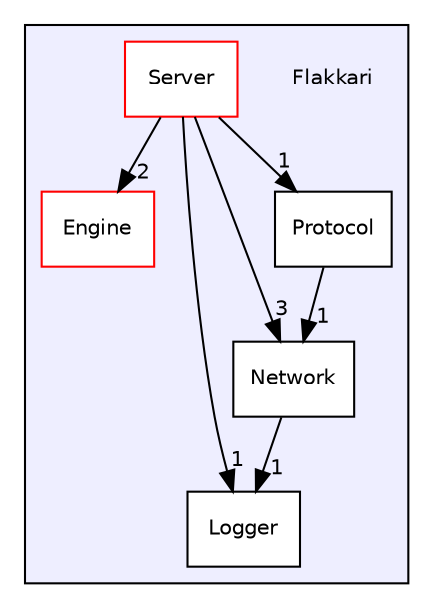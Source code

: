 digraph "Flakkari" {
  compound=true
  node [ fontsize="10", fontname="Helvetica"];
  edge [ labelfontsize="10", labelfontname="Helvetica"];
  subgraph clusterdir_7252f805497af2c98d8ae536646df97b {
    graph [ bgcolor="#eeeeff", pencolor="black", label="" URL="dir_7252f805497af2c98d8ae536646df97b.html"];
    dir_7252f805497af2c98d8ae536646df97b [shape=plaintext label="Flakkari"];
  dir_a8832efbf453ed375786272748b42b6e [shape=box label="Engine" fillcolor="white" style="filled" color="red" URL="dir_a8832efbf453ed375786272748b42b6e.html"];
  dir_45889462d704ec0e5c2ce024817bc167 [shape=box label="Logger" fillcolor="white" style="filled" URL="dir_45889462d704ec0e5c2ce024817bc167.html"];
  dir_dc3bc5b104a4f9709e6dd6d8ef9cb2d5 [shape=box label="Network" fillcolor="white" style="filled" URL="dir_dc3bc5b104a4f9709e6dd6d8ef9cb2d5.html"];
  dir_c5bb1fc07982e0126fd8087c13a737b0 [shape=box label="Protocol" fillcolor="white" style="filled" URL="dir_c5bb1fc07982e0126fd8087c13a737b0.html"];
  dir_b45b4f7f86949fcdbe13543d457ee769 [shape=box label="Server" fillcolor="white" style="filled" color="red" URL="dir_b45b4f7f86949fcdbe13543d457ee769.html"];
  }
  dir_dc3bc5b104a4f9709e6dd6d8ef9cb2d5->dir_45889462d704ec0e5c2ce024817bc167 [headlabel="1", labeldistance=1.5 headhref="dir_000010_000009.html"];
  dir_c5bb1fc07982e0126fd8087c13a737b0->dir_dc3bc5b104a4f9709e6dd6d8ef9cb2d5 [headlabel="1", labeldistance=1.5 headhref="dir_000011_000010.html"];
  dir_b45b4f7f86949fcdbe13543d457ee769->dir_45889462d704ec0e5c2ce024817bc167 [headlabel="1", labeldistance=1.5 headhref="dir_000012_000009.html"];
  dir_b45b4f7f86949fcdbe13543d457ee769->dir_a8832efbf453ed375786272748b42b6e [headlabel="2", labeldistance=1.5 headhref="dir_000012_000002.html"];
  dir_b45b4f7f86949fcdbe13543d457ee769->dir_c5bb1fc07982e0126fd8087c13a737b0 [headlabel="1", labeldistance=1.5 headhref="dir_000012_000011.html"];
  dir_b45b4f7f86949fcdbe13543d457ee769->dir_dc3bc5b104a4f9709e6dd6d8ef9cb2d5 [headlabel="3", labeldistance=1.5 headhref="dir_000012_000010.html"];
}
